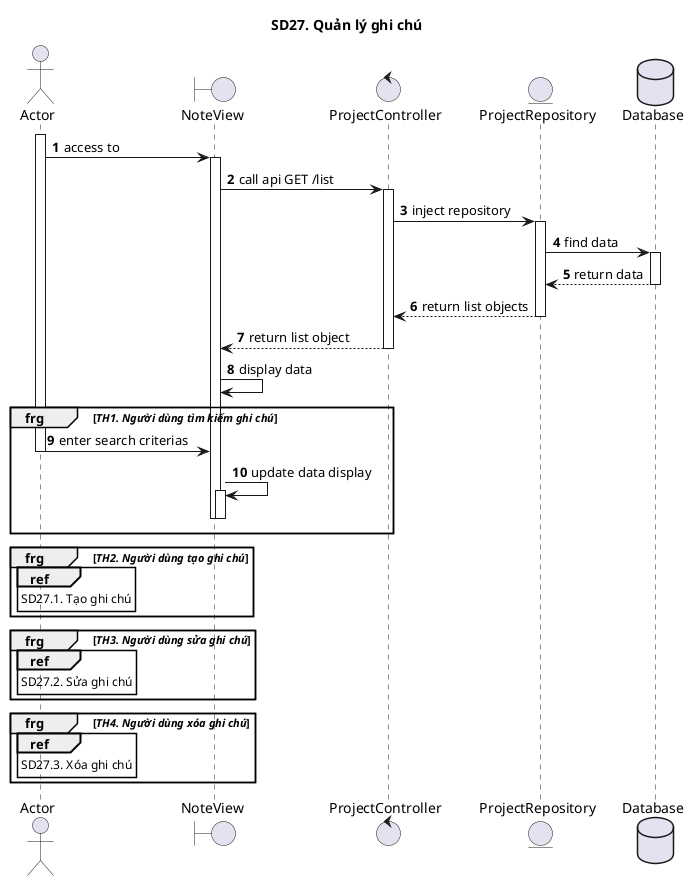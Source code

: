 @startuml SQ
autonumber
title SD27. Quản lý ghi chú
actor "Actor" as actor
boundary "NoteView" as view
control "ProjectController" as controller
entity "ProjectRepository" as model
database "Database" as database
activate actor
actor -> view : access to
activate view
view -> controller : call api GET /list
activate controller
controller -> model : inject repository
activate model
model -> database : find data
activate database
database --> model : return data
deactivate database
model --> controller: return list objects
deactivate model
controller --> view : return list object
deactivate controller
view -> view: display data
group frg [//TH1. Người dùng tìm kiếm ghi chú//]
actor -> view : enter search criterias
deactivate actor
view -> view: update data display
activate view
deactivate view
deactivate view
end
group frg [//TH2. Người dùng tạo ghi chú//]
ref over actor
SD27.1. Tạo ghi chú
end ref
end
group frg [//TH3. Người dùng sửa ghi chú//]
ref over actor
SD27.2. Sửa ghi chú
end ref
end
group frg [//TH4. Người dùng xóa ghi chú//]
ref over actor
SD27.3. Xóa ghi chú
end ref
end
@enduml